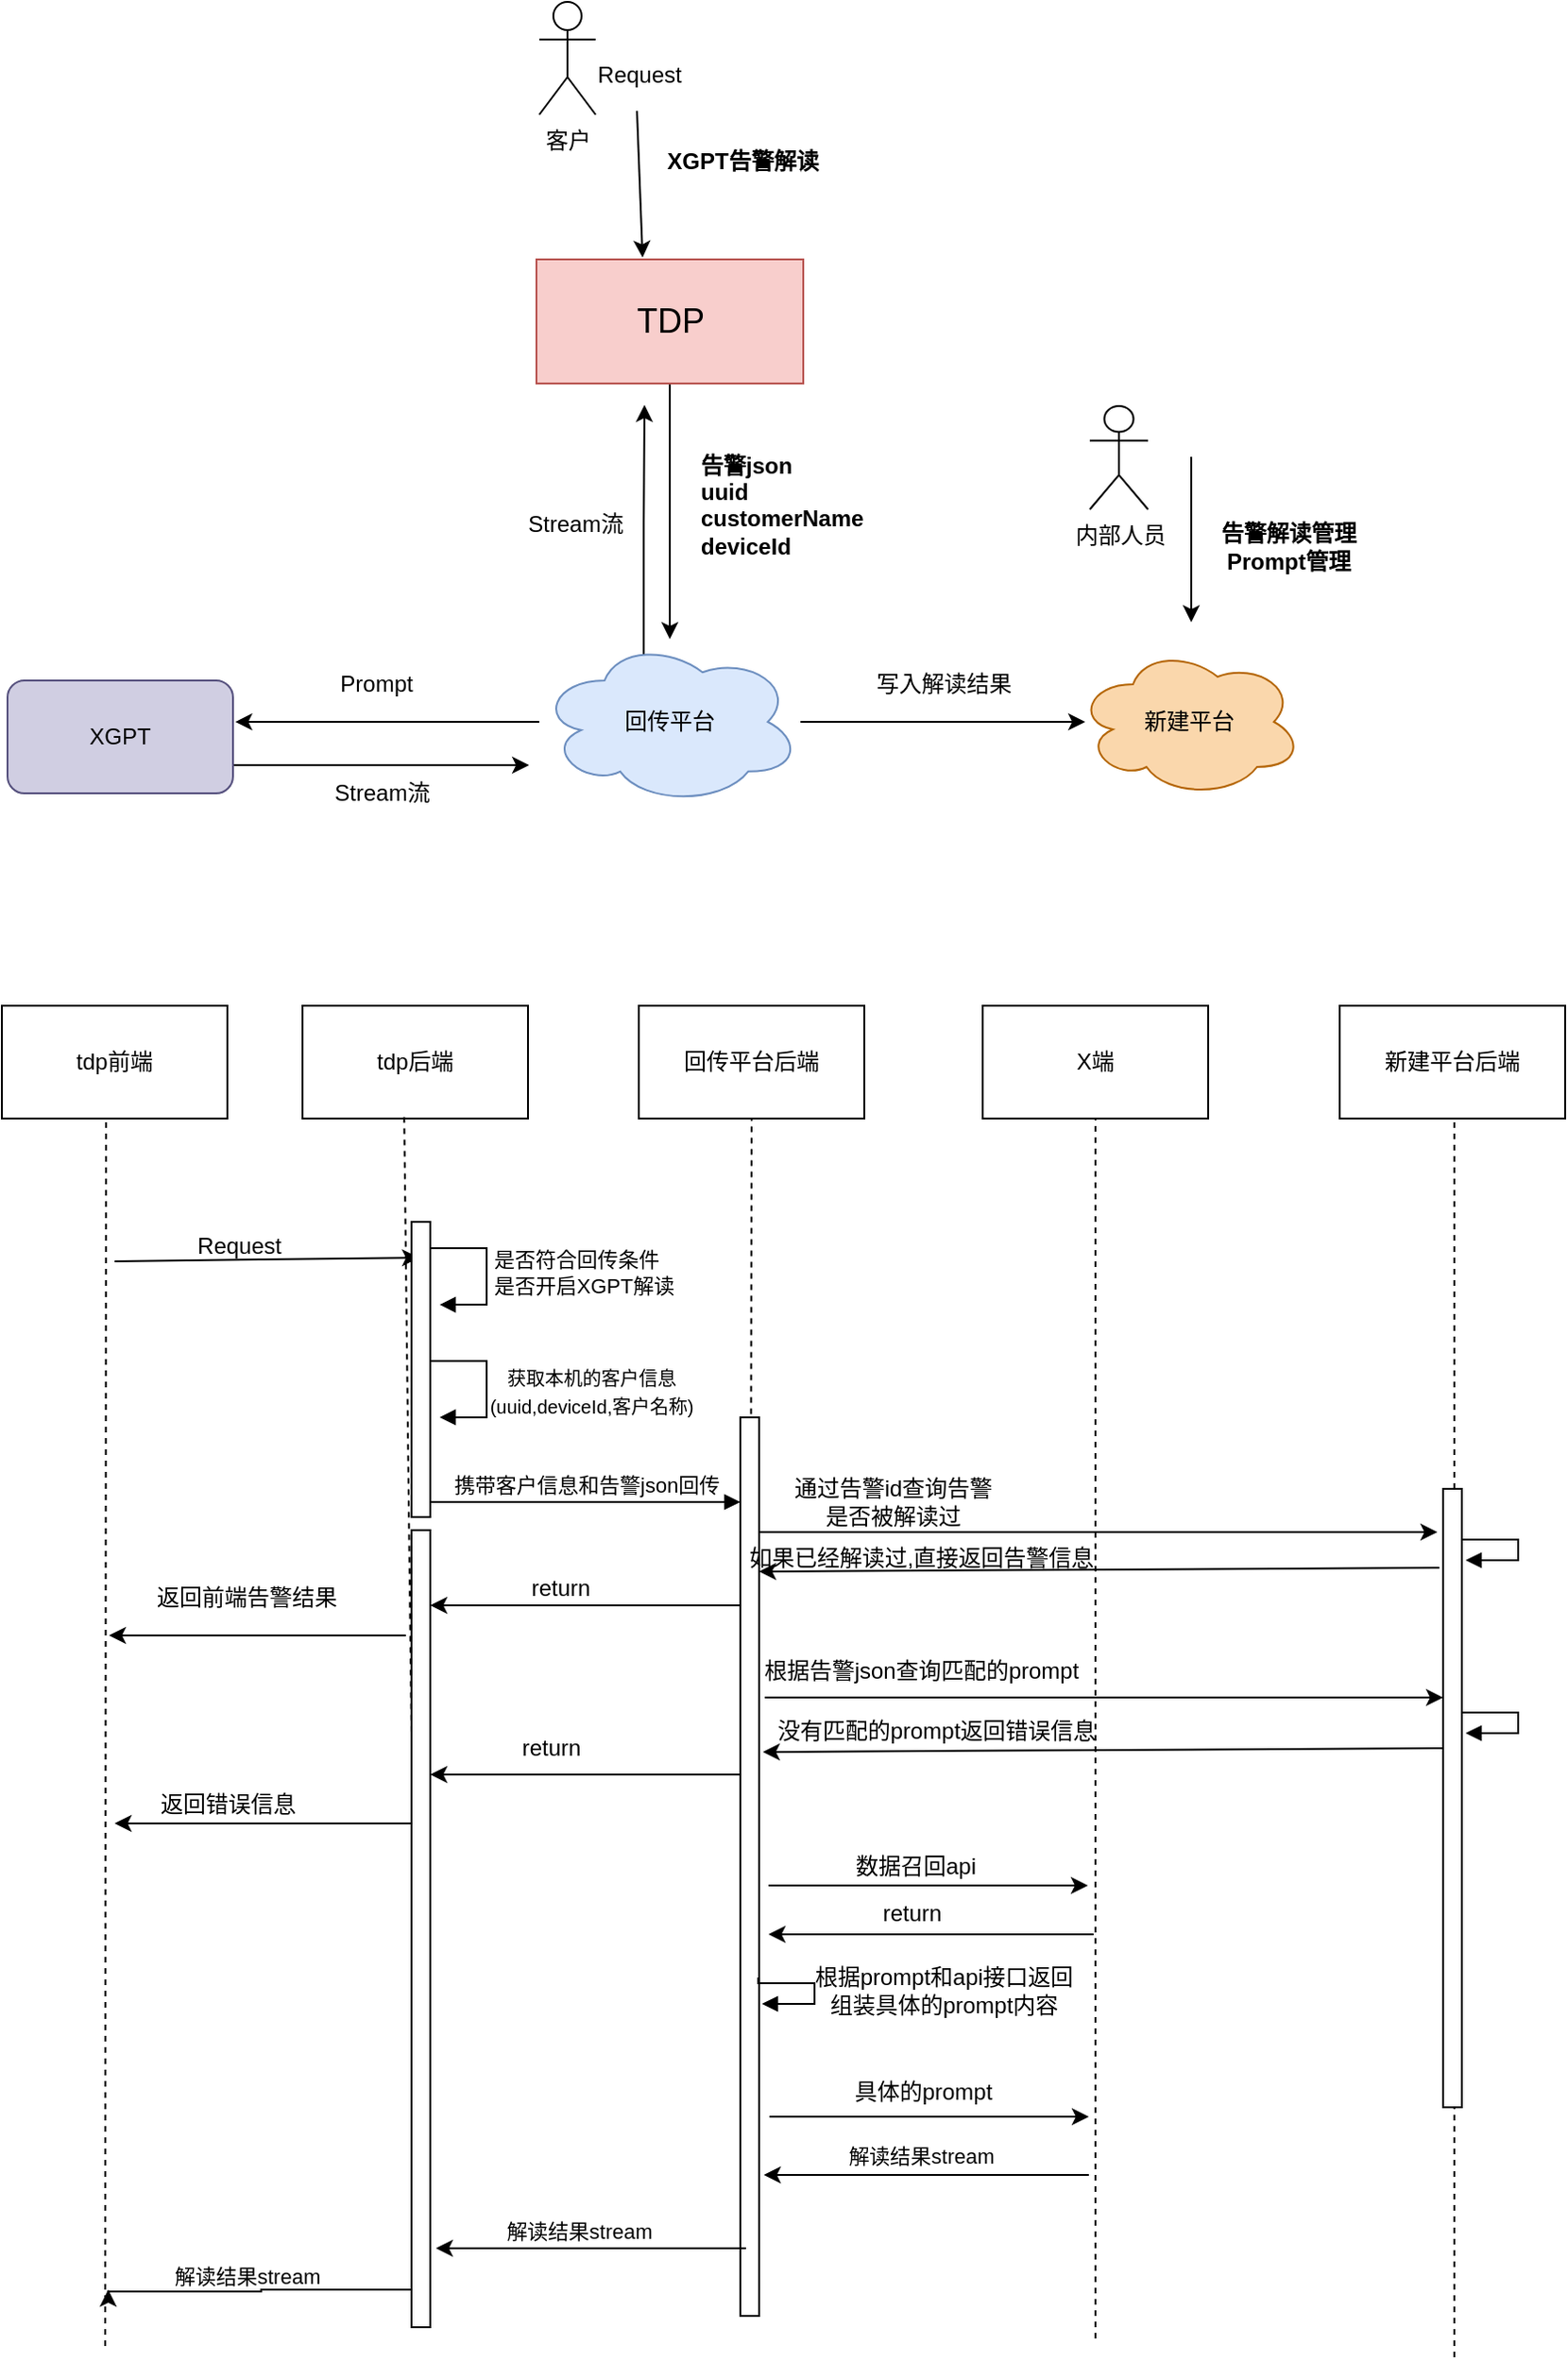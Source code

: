 <mxfile version="24.7.1" type="github">
  <diagram name="第 1 页" id="mBcNmizgc_2d_Brw_Dwj">
    <mxGraphModel dx="1050" dy="530" grid="0" gridSize="10" guides="1" tooltips="1" connect="1" arrows="1" fold="1" page="1" pageScale="1" pageWidth="827" pageHeight="1169" math="0" shadow="0">
      <root>
        <mxCell id="0" />
        <mxCell id="1" parent="0" />
        <mxCell id="nAeR0wBwMgyQOMPWbP3c-7" value="" style="edgeStyle=orthogonalEdgeStyle;rounded=0;orthogonalLoop=1;jettySize=auto;html=1;" edge="1" parent="1" source="nAeR0wBwMgyQOMPWbP3c-1" target="nAeR0wBwMgyQOMPWbP3c-6">
          <mxGeometry relative="1" as="geometry">
            <mxPoint x="373" y="468" as="targetPoint" />
          </mxGeometry>
        </mxCell>
        <mxCell id="nAeR0wBwMgyQOMPWbP3c-1" value="&lt;font style=&quot;font-size: 18px;&quot;&gt;TDP&lt;/font&gt;" style="rounded=0;whiteSpace=wrap;html=1;fillColor=#f8cecc;strokeColor=#b85450;" vertex="1" parent="1">
          <mxGeometry x="315.5" y="327" width="142" height="66" as="geometry" />
        </mxCell>
        <mxCell id="nAeR0wBwMgyQOMPWbP3c-2" value="" style="edgeStyle=none;orthogonalLoop=1;jettySize=auto;html=1;rounded=0;" edge="1" parent="1">
          <mxGeometry width="100" relative="1" as="geometry">
            <mxPoint x="369" y="248" as="sourcePoint" />
            <mxPoint x="372" y="326" as="targetPoint" />
            <Array as="points" />
          </mxGeometry>
        </mxCell>
        <mxCell id="nAeR0wBwMgyQOMPWbP3c-3" value="&lt;b&gt;XGPT告警解读&lt;/b&gt;" style="text;html=1;align=center;verticalAlign=middle;resizable=0;points=[];autosize=1;strokeColor=none;fillColor=none;" vertex="1" parent="1">
          <mxGeometry x="375" y="262" width="99" height="26" as="geometry" />
        </mxCell>
        <mxCell id="nAeR0wBwMgyQOMPWbP3c-4" value="Request" style="text;html=1;align=center;verticalAlign=middle;resizable=0;points=[];autosize=1;strokeColor=none;fillColor=none;" vertex="1" parent="1">
          <mxGeometry x="338" y="216" width="63" height="26" as="geometry" />
        </mxCell>
        <mxCell id="nAeR0wBwMgyQOMPWbP3c-12" style="edgeStyle=orthogonalEdgeStyle;rounded=0;orthogonalLoop=1;jettySize=auto;html=1;entryX=1.01;entryY=0.367;entryDx=0;entryDy=0;entryPerimeter=0;" edge="1" parent="1" source="nAeR0wBwMgyQOMPWbP3c-6" target="nAeR0wBwMgyQOMPWbP3c-11">
          <mxGeometry relative="1" as="geometry">
            <mxPoint x="172.4" y="573" as="targetPoint" />
          </mxGeometry>
        </mxCell>
        <mxCell id="nAeR0wBwMgyQOMPWbP3c-27" style="edgeStyle=orthogonalEdgeStyle;rounded=0;orthogonalLoop=1;jettySize=auto;html=1;exitX=0.4;exitY=0.1;exitDx=0;exitDy=0;exitPerimeter=0;" edge="1" parent="1" source="nAeR0wBwMgyQOMPWbP3c-6">
          <mxGeometry relative="1" as="geometry">
            <mxPoint x="373" y="404.4" as="targetPoint" />
          </mxGeometry>
        </mxCell>
        <mxCell id="nAeR0wBwMgyQOMPWbP3c-6" value="回传平台" style="ellipse;shape=cloud;whiteSpace=wrap;html=1;fillColor=#dae8fc;strokeColor=#6c8ebf;" vertex="1" parent="1">
          <mxGeometry x="317" y="529" width="139" height="88" as="geometry" />
        </mxCell>
        <mxCell id="nAeR0wBwMgyQOMPWbP3c-10" value="&lt;b&gt;告警json&lt;/b&gt;&lt;div&gt;&lt;b&gt;uuid&lt;/b&gt;&lt;/div&gt;&lt;div&gt;&lt;b&gt;customerName&lt;/b&gt;&lt;/div&gt;&lt;div&gt;&lt;b&gt;deviceId&lt;br&gt;&lt;/b&gt;&lt;div&gt;&lt;br&gt;&lt;/div&gt;&lt;/div&gt;" style="text;html=1;align=left;verticalAlign=middle;whiteSpace=wrap;rounded=0;" vertex="1" parent="1">
          <mxGeometry x="401" y="393" width="95" height="143" as="geometry" />
        </mxCell>
        <mxCell id="nAeR0wBwMgyQOMPWbP3c-16" style="edgeStyle=orthogonalEdgeStyle;rounded=0;orthogonalLoop=1;jettySize=auto;html=1;exitX=1;exitY=0.75;exitDx=0;exitDy=0;" edge="1" parent="1" source="nAeR0wBwMgyQOMPWbP3c-11">
          <mxGeometry relative="1" as="geometry">
            <mxPoint x="311.6" y="596" as="targetPoint" />
          </mxGeometry>
        </mxCell>
        <mxCell id="nAeR0wBwMgyQOMPWbP3c-11" value="XGPT" style="rounded=1;whiteSpace=wrap;html=1;fillColor=#d0cee2;strokeColor=#56517e;" vertex="1" parent="1">
          <mxGeometry x="34" y="551" width="120" height="60" as="geometry" />
        </mxCell>
        <mxCell id="nAeR0wBwMgyQOMPWbP3c-13" value="Prompt" style="text;html=1;align=center;verticalAlign=middle;resizable=0;points=[];autosize=1;strokeColor=none;fillColor=none;" vertex="1" parent="1">
          <mxGeometry x="201" y="540" width="57" height="26" as="geometry" />
        </mxCell>
        <mxCell id="nAeR0wBwMgyQOMPWbP3c-17" value="Stream流" style="text;html=1;align=center;verticalAlign=middle;resizable=0;points=[];autosize=1;strokeColor=none;fillColor=none;" vertex="1" parent="1">
          <mxGeometry x="198" y="598" width="69" height="26" as="geometry" />
        </mxCell>
        <mxCell id="nAeR0wBwMgyQOMPWbP3c-18" value="客户" style="shape=umlActor;verticalLabelPosition=bottom;verticalAlign=top;html=1;outlineConnect=0;" vertex="1" parent="1">
          <mxGeometry x="317" y="190" width="30" height="60" as="geometry" />
        </mxCell>
        <mxCell id="nAeR0wBwMgyQOMPWbP3c-19" value="新建平台" style="ellipse;shape=cloud;whiteSpace=wrap;html=1;fillColor=#fad7ac;strokeColor=#b46504;" vertex="1" parent="1">
          <mxGeometry x="603" y="533" width="120" height="80" as="geometry" />
        </mxCell>
        <mxCell id="nAeR0wBwMgyQOMPWbP3c-20" style="edgeStyle=orthogonalEdgeStyle;rounded=0;orthogonalLoop=1;jettySize=auto;html=1;entryX=0.038;entryY=0.5;entryDx=0;entryDy=0;entryPerimeter=0;" edge="1" parent="1" source="nAeR0wBwMgyQOMPWbP3c-6" target="nAeR0wBwMgyQOMPWbP3c-19">
          <mxGeometry relative="1" as="geometry" />
        </mxCell>
        <mxCell id="nAeR0wBwMgyQOMPWbP3c-21" value="写入解读结果" style="text;html=1;align=center;verticalAlign=middle;resizable=0;points=[];autosize=1;strokeColor=none;fillColor=none;" vertex="1" parent="1">
          <mxGeometry x="487" y="540" width="90" height="26" as="geometry" />
        </mxCell>
        <mxCell id="nAeR0wBwMgyQOMPWbP3c-22" value="内部人员" style="shape=umlActor;verticalLabelPosition=bottom;verticalAlign=top;html=1;outlineConnect=0;" vertex="1" parent="1">
          <mxGeometry x="610" y="405" width="31" height="55" as="geometry" />
        </mxCell>
        <mxCell id="nAeR0wBwMgyQOMPWbP3c-23" value="" style="edgeStyle=none;orthogonalLoop=1;jettySize=auto;html=1;rounded=0;" edge="1" parent="1">
          <mxGeometry width="100" relative="1" as="geometry">
            <mxPoint x="664" y="432" as="sourcePoint" />
            <mxPoint x="664" y="520" as="targetPoint" />
            <Array as="points" />
          </mxGeometry>
        </mxCell>
        <mxCell id="nAeR0wBwMgyQOMPWbP3c-26" value="&lt;div&gt;&lt;b&gt;告警解读管理&lt;/b&gt;&lt;/div&gt;&lt;b&gt;Prompt管理&lt;/b&gt;" style="text;html=1;align=center;verticalAlign=middle;whiteSpace=wrap;rounded=0;" vertex="1" parent="1">
          <mxGeometry x="666" y="465" width="100" height="30" as="geometry" />
        </mxCell>
        <mxCell id="nAeR0wBwMgyQOMPWbP3c-28" value="Stream流" style="text;html=1;align=center;verticalAlign=middle;resizable=0;points=[];autosize=1;strokeColor=none;fillColor=none;" vertex="1" parent="1">
          <mxGeometry x="301" y="455" width="69" height="26" as="geometry" />
        </mxCell>
        <mxCell id="nAeR0wBwMgyQOMPWbP3c-29" value="tdp前端" style="rounded=0;whiteSpace=wrap;html=1;" vertex="1" parent="1">
          <mxGeometry x="31" y="724" width="120" height="60" as="geometry" />
        </mxCell>
        <mxCell id="nAeR0wBwMgyQOMPWbP3c-30" value="tdp后端" style="whiteSpace=wrap;html=1;" vertex="1" parent="1">
          <mxGeometry x="191" y="724" width="120" height="60" as="geometry" />
        </mxCell>
        <mxCell id="nAeR0wBwMgyQOMPWbP3c-31" value="回传平台后端" style="whiteSpace=wrap;html=1;" vertex="1" parent="1">
          <mxGeometry x="370" y="724" width="120" height="60" as="geometry" />
        </mxCell>
        <mxCell id="nAeR0wBwMgyQOMPWbP3c-32" value="X端" style="whiteSpace=wrap;html=1;" vertex="1" parent="1">
          <mxGeometry x="553" y="724" width="120" height="60" as="geometry" />
        </mxCell>
        <mxCell id="nAeR0wBwMgyQOMPWbP3c-33" value="新建平台后端" style="whiteSpace=wrap;html=1;" vertex="1" parent="1">
          <mxGeometry x="743" y="724" width="120" height="60" as="geometry" />
        </mxCell>
        <mxCell id="nAeR0wBwMgyQOMPWbP3c-34" value="" style="endArrow=none;dashed=1;html=1;rounded=0;entryX=0.462;entryY=0.987;entryDx=0;entryDy=0;entryPerimeter=0;" edge="1" parent="1" target="nAeR0wBwMgyQOMPWbP3c-29">
          <mxGeometry width="50" height="50" relative="1" as="geometry">
            <mxPoint x="86" y="1437" as="sourcePoint" />
            <mxPoint x="88" y="806" as="targetPoint" />
          </mxGeometry>
        </mxCell>
        <mxCell id="nAeR0wBwMgyQOMPWbP3c-37" value="" style="endArrow=none;dashed=1;html=1;rounded=0;entryX=0.5;entryY=1;entryDx=0;entryDy=0;" edge="1" parent="1" target="nAeR0wBwMgyQOMPWbP3c-31">
          <mxGeometry width="50" height="50" relative="1" as="geometry">
            <mxPoint x="429" y="1367.2" as="sourcePoint" />
            <mxPoint x="431" y="807" as="targetPoint" />
          </mxGeometry>
        </mxCell>
        <mxCell id="nAeR0wBwMgyQOMPWbP3c-38" value="" style="endArrow=none;dashed=1;html=1;rounded=0;entryX=0.5;entryY=1;entryDx=0;entryDy=0;" edge="1" parent="1" target="nAeR0wBwMgyQOMPWbP3c-32">
          <mxGeometry width="50" height="50" relative="1" as="geometry">
            <mxPoint x="613" y="1433" as="sourcePoint" />
            <mxPoint x="615" y="804" as="targetPoint" />
          </mxGeometry>
        </mxCell>
        <mxCell id="nAeR0wBwMgyQOMPWbP3c-39" value="" style="endArrow=none;dashed=1;html=1;rounded=0;" edge="1" parent="1">
          <mxGeometry width="50" height="50" relative="1" as="geometry">
            <mxPoint x="804" y="1443" as="sourcePoint" />
            <mxPoint x="804" y="785" as="targetPoint" />
          </mxGeometry>
        </mxCell>
        <mxCell id="nAeR0wBwMgyQOMPWbP3c-46" value="" style="endArrow=classic;html=1;rounded=0;" edge="1" parent="1">
          <mxGeometry width="50" height="50" relative="1" as="geometry">
            <mxPoint x="91" y="860" as="sourcePoint" />
            <mxPoint x="253" y="858" as="targetPoint" />
          </mxGeometry>
        </mxCell>
        <mxCell id="nAeR0wBwMgyQOMPWbP3c-47" value="Request" style="text;html=1;align=center;verticalAlign=middle;resizable=0;points=[];autosize=1;strokeColor=none;fillColor=none;" vertex="1" parent="1">
          <mxGeometry x="125" y="839" width="63" height="26" as="geometry" />
        </mxCell>
        <mxCell id="nAeR0wBwMgyQOMPWbP3c-48" value="" style="endArrow=none;dashed=1;html=1;rounded=0;entryX=0.451;entryY=0.978;entryDx=0;entryDy=0;entryPerimeter=0;" edge="1" parent="1" target="nAeR0wBwMgyQOMPWbP3c-30">
          <mxGeometry width="50" height="50" relative="1" as="geometry">
            <mxPoint x="252" y="1368.2" as="sourcePoint" />
            <mxPoint x="252" y="1029" as="targetPoint" />
          </mxGeometry>
        </mxCell>
        <mxCell id="nAeR0wBwMgyQOMPWbP3c-87" style="edgeStyle=orthogonalEdgeStyle;rounded=0;orthogonalLoop=1;jettySize=auto;html=1;curved=0;" edge="1" parent="1" source="nAeR0wBwMgyQOMPWbP3c-50" target="nAeR0wBwMgyQOMPWbP3c-84">
          <mxGeometry relative="1" as="geometry">
            <Array as="points">
              <mxPoint x="377" y="1043" />
              <mxPoint x="377" y="1043" />
            </Array>
          </mxGeometry>
        </mxCell>
        <mxCell id="nAeR0wBwMgyQOMPWbP3c-50" value="" style="html=1;points=[[0,0,0,0,5],[0,1,0,0,-5],[1,0,0,0,5],[1,1,0,0,-5]];perimeter=orthogonalPerimeter;outlineConnect=0;targetShapes=umlLifeline;portConstraint=eastwest;newEdgeStyle={&quot;curved&quot;:0,&quot;rounded&quot;:0};" vertex="1" parent="1">
          <mxGeometry x="424" y="943" width="10" height="478" as="geometry" />
        </mxCell>
        <mxCell id="nAeR0wBwMgyQOMPWbP3c-51" value="携带客户信息和告警json回传" style="html=1;verticalAlign=bottom;endArrow=block;curved=0;rounded=0;entryX=0;entryY=0;entryDx=0;entryDy=5;" edge="1" parent="1">
          <mxGeometry relative="1" as="geometry">
            <mxPoint x="259" y="988.0" as="sourcePoint" />
            <mxPoint x="424" y="988.0" as="targetPoint" />
          </mxGeometry>
        </mxCell>
        <mxCell id="nAeR0wBwMgyQOMPWbP3c-56" value="" style="html=1;points=[[0,0,0,0,5],[0,1,0,0,-5],[1,0,0,0,5],[1,1,0,0,-5]];perimeter=orthogonalPerimeter;outlineConnect=0;targetShapes=umlLifeline;portConstraint=eastwest;newEdgeStyle={&quot;curved&quot;:0,&quot;rounded&quot;:0};" vertex="1" parent="1">
          <mxGeometry x="249" y="839" width="10" height="157" as="geometry" />
        </mxCell>
        <mxCell id="nAeR0wBwMgyQOMPWbP3c-57" value="&lt;div&gt;是否符合回传条件&lt;/div&gt;是否开启XGPT解读" style="html=1;align=left;spacingLeft=2;endArrow=block;rounded=0;edgeStyle=orthogonalEdgeStyle;curved=0;rounded=0;" edge="1" parent="1">
          <mxGeometry relative="1" as="geometry">
            <mxPoint x="259" y="853" as="sourcePoint" />
            <Array as="points">
              <mxPoint x="289" y="883" />
            </Array>
            <mxPoint x="264" y="883.034" as="targetPoint" />
          </mxGeometry>
        </mxCell>
        <mxCell id="nAeR0wBwMgyQOMPWbP3c-58" value="&lt;font style=&quot;font-size: 10px;&quot;&gt;获取本机的客户信息(uuid,deviceId,客户名称)&lt;/font&gt;" style="text;html=1;align=center;verticalAlign=middle;whiteSpace=wrap;rounded=0;" vertex="1" parent="1">
          <mxGeometry x="279" y="925" width="132" height="7" as="geometry" />
        </mxCell>
        <mxCell id="nAeR0wBwMgyQOMPWbP3c-73" value="" style="html=1;align=left;spacingLeft=2;endArrow=block;rounded=0;edgeStyle=orthogonalEdgeStyle;curved=0;rounded=0;" edge="1" parent="1">
          <mxGeometry relative="1" as="geometry">
            <mxPoint x="259" y="912.99" as="sourcePoint" />
            <Array as="points">
              <mxPoint x="289" y="942.99" />
            </Array>
            <mxPoint x="264" y="942.99" as="targetPoint" />
          </mxGeometry>
        </mxCell>
        <mxCell id="nAeR0wBwMgyQOMPWbP3c-76" value="" style="endArrow=classic;html=1;rounded=0;" edge="1" parent="1">
          <mxGeometry width="50" height="50" relative="1" as="geometry">
            <mxPoint x="434" y="1004" as="sourcePoint" />
            <mxPoint x="795" y="1004" as="targetPoint" />
          </mxGeometry>
        </mxCell>
        <mxCell id="nAeR0wBwMgyQOMPWbP3c-77" value="通过告警id查询告警&lt;div&gt;是否被解读过&lt;/div&gt;" style="text;html=1;align=center;verticalAlign=middle;resizable=0;points=[];autosize=1;strokeColor=none;fillColor=none;" vertex="1" parent="1">
          <mxGeometry x="443" y="967" width="123" height="41" as="geometry" />
        </mxCell>
        <mxCell id="nAeR0wBwMgyQOMPWbP3c-78" value="" style="html=1;points=[[0,0,0,0,5],[0,1,0,0,-5],[1,0,0,0,5],[1,1,0,0,-5]];perimeter=orthogonalPerimeter;outlineConnect=0;targetShapes=umlLifeline;portConstraint=eastwest;newEdgeStyle={&quot;curved&quot;:0,&quot;rounded&quot;:0};" vertex="1" parent="1">
          <mxGeometry x="798" y="981" width="10" height="329" as="geometry" />
        </mxCell>
        <mxCell id="nAeR0wBwMgyQOMPWbP3c-81" value="" style="endArrow=classic;html=1;rounded=0;" edge="1" parent="1">
          <mxGeometry width="50" height="50" relative="1" as="geometry">
            <mxPoint x="796" y="1023" as="sourcePoint" />
            <mxPoint x="434" y="1025" as="targetPoint" />
          </mxGeometry>
        </mxCell>
        <mxCell id="nAeR0wBwMgyQOMPWbP3c-82" value="" style="html=1;align=left;spacingLeft=2;endArrow=block;rounded=0;edgeStyle=orthogonalEdgeStyle;curved=0;rounded=0;" edge="1" parent="1">
          <mxGeometry relative="1" as="geometry">
            <mxPoint x="808" y="1005" as="sourcePoint" />
            <Array as="points">
              <mxPoint x="808" y="1008" />
              <mxPoint x="838" y="1008" />
              <mxPoint x="838" y="1019" />
            </Array>
            <mxPoint x="810" y="1019" as="targetPoint" />
          </mxGeometry>
        </mxCell>
        <mxCell id="nAeR0wBwMgyQOMPWbP3c-83" value="如果已经解读过,直接返回告警信息" style="text;html=1;align=center;verticalAlign=middle;resizable=0;points=[];autosize=1;strokeColor=none;fillColor=none;" vertex="1" parent="1">
          <mxGeometry x="419" y="1005" width="201" height="26" as="geometry" />
        </mxCell>
        <mxCell id="nAeR0wBwMgyQOMPWbP3c-114" style="edgeStyle=orthogonalEdgeStyle;rounded=0;orthogonalLoop=1;jettySize=auto;html=1;curved=0;exitX=0;exitY=1;exitDx=0;exitDy=-5;exitPerimeter=0;" edge="1" parent="1">
          <mxGeometry relative="1" as="geometry">
            <mxPoint x="87.6" y="1407" as="targetPoint" />
            <mxPoint x="249" y="1422" as="sourcePoint" />
            <Array as="points">
              <mxPoint x="249" y="1407" />
              <mxPoint x="169" y="1407" />
              <mxPoint x="169" y="1408" />
            </Array>
          </mxGeometry>
        </mxCell>
        <mxCell id="nAeR0wBwMgyQOMPWbP3c-84" value="" style="html=1;points=[[0,0,0,0,5],[0,1,0,0,-5],[1,0,0,0,5],[1,1,0,0,-5]];perimeter=orthogonalPerimeter;outlineConnect=0;targetShapes=umlLifeline;portConstraint=eastwest;newEdgeStyle={&quot;curved&quot;:0,&quot;rounded&quot;:0};" vertex="1" parent="1">
          <mxGeometry x="249" y="1003" width="10" height="424" as="geometry" />
        </mxCell>
        <mxCell id="nAeR0wBwMgyQOMPWbP3c-85" value="" style="endArrow=classic;html=1;rounded=0;" edge="1" parent="1">
          <mxGeometry width="50" height="50" relative="1" as="geometry">
            <mxPoint x="246" y="1059" as="sourcePoint" />
            <mxPoint x="88" y="1059" as="targetPoint" />
          </mxGeometry>
        </mxCell>
        <mxCell id="nAeR0wBwMgyQOMPWbP3c-86" value="返回前端告警结果" style="text;html=1;align=center;verticalAlign=middle;resizable=0;points=[];autosize=1;strokeColor=none;fillColor=none;" vertex="1" parent="1">
          <mxGeometry x="104" y="1026" width="114" height="26" as="geometry" />
        </mxCell>
        <mxCell id="nAeR0wBwMgyQOMPWbP3c-90" value="" style="endArrow=classic;html=1;rounded=0;" edge="1" parent="1">
          <mxGeometry width="50" height="50" relative="1" as="geometry">
            <mxPoint x="437" y="1092" as="sourcePoint" />
            <mxPoint x="798" y="1092" as="targetPoint" />
          </mxGeometry>
        </mxCell>
        <mxCell id="nAeR0wBwMgyQOMPWbP3c-91" value="根据告警json查询匹配的prompt" style="text;html=1;align=center;verticalAlign=middle;resizable=0;points=[];autosize=1;strokeColor=none;fillColor=none;" vertex="1" parent="1">
          <mxGeometry x="427" y="1065" width="185" height="26" as="geometry" />
        </mxCell>
        <mxCell id="nAeR0wBwMgyQOMPWbP3c-92" value="" style="html=1;align=left;spacingLeft=2;endArrow=block;rounded=0;edgeStyle=orthogonalEdgeStyle;curved=0;rounded=0;" edge="1" parent="1">
          <mxGeometry relative="1" as="geometry">
            <mxPoint x="808" y="1097" as="sourcePoint" />
            <Array as="points">
              <mxPoint x="808" y="1100" />
              <mxPoint x="838" y="1100" />
              <mxPoint x="838" y="1111" />
            </Array>
            <mxPoint x="810" y="1111" as="targetPoint" />
          </mxGeometry>
        </mxCell>
        <mxCell id="nAeR0wBwMgyQOMPWbP3c-93" value="" style="endArrow=classic;html=1;rounded=0;" edge="1" parent="1">
          <mxGeometry width="50" height="50" relative="1" as="geometry">
            <mxPoint x="798" y="1119" as="sourcePoint" />
            <mxPoint x="436" y="1121" as="targetPoint" />
          </mxGeometry>
        </mxCell>
        <mxCell id="nAeR0wBwMgyQOMPWbP3c-94" value="没有匹配的prompt返回错误信息" style="text;html=1;align=center;verticalAlign=middle;resizable=0;points=[];autosize=1;strokeColor=none;fillColor=none;" vertex="1" parent="1">
          <mxGeometry x="434" y="1097" width="187" height="26" as="geometry" />
        </mxCell>
        <mxCell id="nAeR0wBwMgyQOMPWbP3c-95" style="edgeStyle=orthogonalEdgeStyle;rounded=0;orthogonalLoop=1;jettySize=auto;html=1;curved=0;" edge="1" parent="1">
          <mxGeometry relative="1" as="geometry">
            <mxPoint x="424" y="1133" as="sourcePoint" />
            <mxPoint x="259" y="1133" as="targetPoint" />
            <Array as="points">
              <mxPoint x="377" y="1133" />
              <mxPoint x="377" y="1133" />
            </Array>
          </mxGeometry>
        </mxCell>
        <mxCell id="nAeR0wBwMgyQOMPWbP3c-97" value="" style="endArrow=classic;html=1;rounded=0;" edge="1" parent="1">
          <mxGeometry width="50" height="50" relative="1" as="geometry">
            <mxPoint x="249" y="1159" as="sourcePoint" />
            <mxPoint x="91" y="1159" as="targetPoint" />
          </mxGeometry>
        </mxCell>
        <mxCell id="nAeR0wBwMgyQOMPWbP3c-98" value="返回错误信息" style="text;html=1;align=center;verticalAlign=middle;resizable=0;points=[];autosize=1;strokeColor=none;fillColor=none;" vertex="1" parent="1">
          <mxGeometry x="106" y="1136" width="90" height="26" as="geometry" />
        </mxCell>
        <mxCell id="nAeR0wBwMgyQOMPWbP3c-99" value="" style="endArrow=classic;html=1;rounded=0;" edge="1" parent="1">
          <mxGeometry width="50" height="50" relative="1" as="geometry">
            <mxPoint x="439" y="1192" as="sourcePoint" />
            <mxPoint x="609" y="1192" as="targetPoint" />
          </mxGeometry>
        </mxCell>
        <mxCell id="nAeR0wBwMgyQOMPWbP3c-101" value="数据召回api" style="text;html=1;align=center;verticalAlign=middle;resizable=0;points=[];autosize=1;strokeColor=none;fillColor=none;" vertex="1" parent="1">
          <mxGeometry x="476" y="1169" width="82" height="26" as="geometry" />
        </mxCell>
        <mxCell id="nAeR0wBwMgyQOMPWbP3c-102" value="" style="endArrow=classic;html=1;rounded=0;" edge="1" parent="1">
          <mxGeometry width="50" height="50" relative="1" as="geometry">
            <mxPoint x="612" y="1218" as="sourcePoint" />
            <mxPoint x="439" y="1218" as="targetPoint" />
          </mxGeometry>
        </mxCell>
        <mxCell id="nAeR0wBwMgyQOMPWbP3c-103" value="" style="html=1;align=left;spacingLeft=2;endArrow=block;rounded=0;edgeStyle=orthogonalEdgeStyle;curved=0;rounded=0;" edge="1" parent="1">
          <mxGeometry relative="1" as="geometry">
            <mxPoint x="433.5" y="1241" as="sourcePoint" />
            <Array as="points">
              <mxPoint x="433.5" y="1244" />
              <mxPoint x="463.5" y="1244" />
              <mxPoint x="463.5" y="1255" />
            </Array>
            <mxPoint x="435.5" y="1255" as="targetPoint" />
          </mxGeometry>
        </mxCell>
        <mxCell id="nAeR0wBwMgyQOMPWbP3c-104" value="根据prompt和api接口返回&lt;div&gt;组装具体的prompt内容&lt;/div&gt;" style="text;html=1;align=center;verticalAlign=middle;resizable=0;points=[];autosize=1;strokeColor=none;fillColor=none;" vertex="1" parent="1">
          <mxGeometry x="454.5" y="1227" width="155" height="41" as="geometry" />
        </mxCell>
        <mxCell id="nAeR0wBwMgyQOMPWbP3c-105" value="return" style="text;html=1;align=center;verticalAlign=middle;resizable=0;points=[];autosize=1;strokeColor=none;fillColor=none;" vertex="1" parent="1">
          <mxGeometry x="303" y="1021" width="49" height="26" as="geometry" />
        </mxCell>
        <mxCell id="nAeR0wBwMgyQOMPWbP3c-106" value="return" style="text;html=1;align=center;verticalAlign=middle;resizable=0;points=[];autosize=1;strokeColor=none;fillColor=none;" vertex="1" parent="1">
          <mxGeometry x="298" y="1106" width="49" height="26" as="geometry" />
        </mxCell>
        <mxCell id="nAeR0wBwMgyQOMPWbP3c-107" value="" style="endArrow=classic;html=1;rounded=0;" edge="1" parent="1">
          <mxGeometry width="50" height="50" relative="1" as="geometry">
            <mxPoint x="439.5" y="1315" as="sourcePoint" />
            <mxPoint x="609.5" y="1315" as="targetPoint" />
          </mxGeometry>
        </mxCell>
        <mxCell id="nAeR0wBwMgyQOMPWbP3c-108" value="具体的prompt" style="text;html=1;align=center;verticalAlign=middle;resizable=0;points=[];autosize=1;strokeColor=none;fillColor=none;" vertex="1" parent="1">
          <mxGeometry x="475" y="1289" width="91" height="26" as="geometry" />
        </mxCell>
        <mxCell id="nAeR0wBwMgyQOMPWbP3c-109" value="return" style="text;html=1;align=center;verticalAlign=middle;resizable=0;points=[];autosize=1;strokeColor=none;fillColor=none;" vertex="1" parent="1">
          <mxGeometry x="490" y="1194" width="49" height="26" as="geometry" />
        </mxCell>
        <mxCell id="nAeR0wBwMgyQOMPWbP3c-110" value="" style="endArrow=classic;html=1;rounded=0;" edge="1" parent="1">
          <mxGeometry width="50" height="50" relative="1" as="geometry">
            <mxPoint x="609.5" y="1346" as="sourcePoint" />
            <mxPoint x="436.5" y="1346" as="targetPoint" />
          </mxGeometry>
        </mxCell>
        <mxCell id="nAeR0wBwMgyQOMPWbP3c-111" value="解读结果stream" style="edgeLabel;html=1;align=center;verticalAlign=middle;resizable=0;points=[];" vertex="1" connectable="0" parent="nAeR0wBwMgyQOMPWbP3c-110">
          <mxGeometry x="0.141" y="-4" relative="1" as="geometry">
            <mxPoint x="9" y="-6" as="offset" />
          </mxGeometry>
        </mxCell>
        <mxCell id="nAeR0wBwMgyQOMPWbP3c-112" style="edgeStyle=orthogonalEdgeStyle;rounded=0;orthogonalLoop=1;jettySize=auto;html=1;curved=0;" edge="1" parent="1">
          <mxGeometry relative="1" as="geometry">
            <mxPoint x="427" y="1385" as="sourcePoint" />
            <mxPoint x="262" y="1385" as="targetPoint" />
            <Array as="points">
              <mxPoint x="380" y="1385" />
              <mxPoint x="380" y="1385" />
            </Array>
          </mxGeometry>
        </mxCell>
        <mxCell id="nAeR0wBwMgyQOMPWbP3c-113" value="解读结果stream" style="edgeLabel;html=1;align=center;verticalAlign=middle;resizable=0;points=[];" vertex="1" connectable="0" parent="1">
          <mxGeometry x="338" y="1376" as="geometry" />
        </mxCell>
        <mxCell id="nAeR0wBwMgyQOMPWbP3c-116" value="&lt;span style=&quot;color: rgb(0, 0, 0); font-family: Helvetica; font-size: 11px; font-style: normal; font-variant-ligatures: normal; font-variant-caps: normal; font-weight: 400; letter-spacing: normal; orphans: 2; text-align: center; text-indent: 0px; text-transform: none; widows: 2; word-spacing: 0px; -webkit-text-stroke-width: 0px; white-space: nowrap; background-color: rgb(255, 255, 255); text-decoration-thickness: initial; text-decoration-style: initial; text-decoration-color: initial; display: inline !important; float: none;&quot;&gt;解读结果stream&lt;/span&gt;" style="text;whiteSpace=wrap;html=1;" vertex="1" parent="1">
          <mxGeometry x="121.0" y="1386.0" width="106" height="37" as="geometry" />
        </mxCell>
      </root>
    </mxGraphModel>
  </diagram>
</mxfile>
